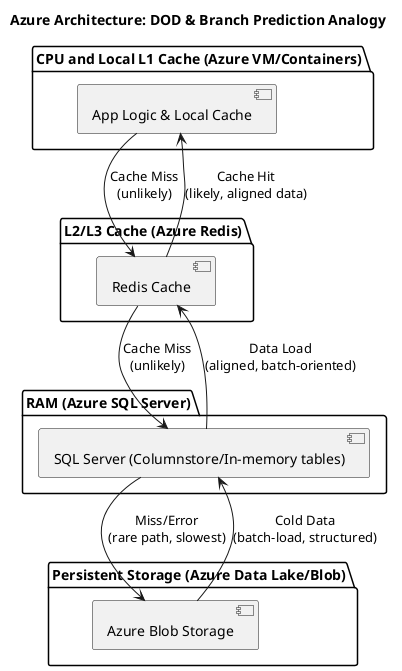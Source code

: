 @startuml
title Azure Architecture: DOD & Branch Prediction Analogy

package "CPU and Local L1 Cache (Azure VM/Containers)" {
    component "App Logic & Local Cache" as VM
}

package "L2/L3 Cache (Azure Redis)" {
    component "Redis Cache" as Redis
}

package "RAM (Azure SQL Server)" {
    component "SQL Server (Columnstore/In-memory tables)" as SQLServer
}

package "Persistent Storage (Azure Data Lake/Blob)" {
    component "Azure Blob Storage" as Blob
}

VM --> Redis : Cache Miss\n(unlikely)
Redis --> VM : Cache Hit\n(likely, aligned data)

Redis --> SQLServer : Cache Miss\n(unlikely)
SQLServer --> Redis : Data Load\n(aligned, batch-oriented)

SQLServer --> Blob : Miss/Error\n(rare path, slowest)
Blob --> SQLServer : Cold Data\n(batch-load, structured)

@enduml
